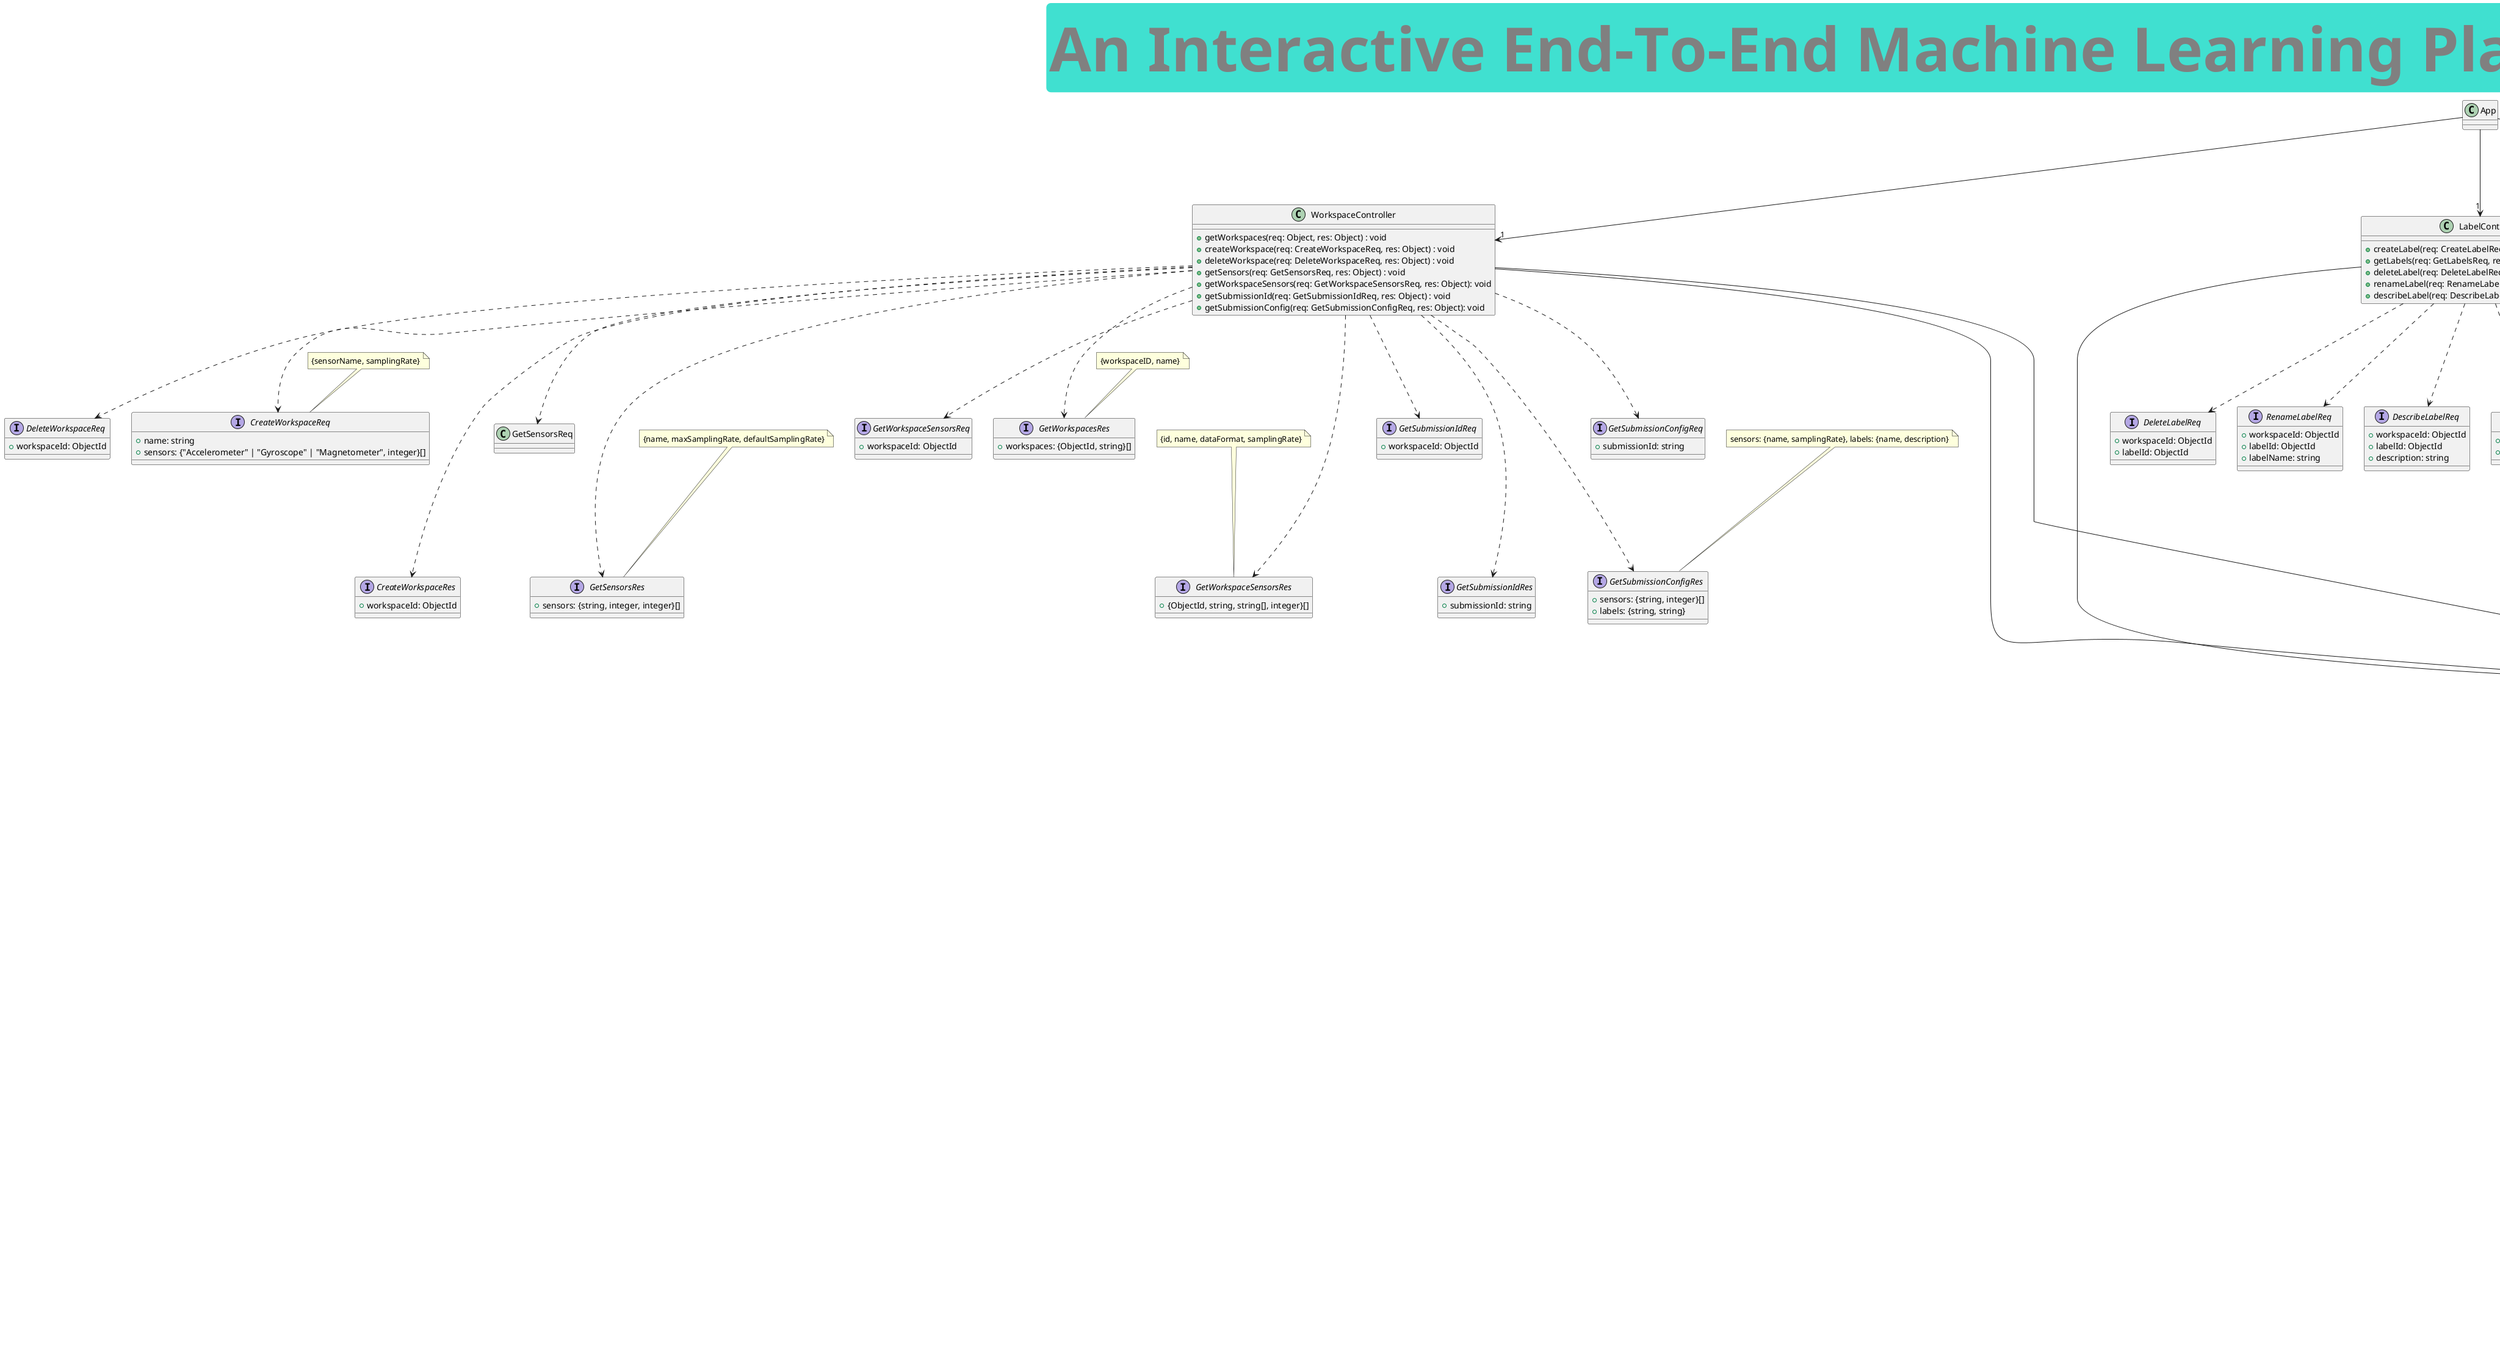 @startuml Workspace Management Class Diagram

skinparam titleFontSize 100
skinparam titleFontColor grey
skinparam titleBorderRoundCorner 15
skinparam titleBorderThickness 2
skinparam titleBackgroundColor Turquoise

title An Interactive End-To-End Machine Learning Platform

class App{

}

App ---> "1" WorkspaceController
App ---> "1" LabelController
App ---> "1" SampleController

' ----------- LabelController ----------------

interface CreateLabelReq {
    +workspaceId: ObjectId
    +labelName: string
}

interface GetLabelsReq {
    +workspaceId: ObjectId
}

interface GetLabelsRes {
    +labels: Label[]
}

GetLabelsReq -[hidden]-> GetLabelsRes

interface DeleteLabelReq {
    +workspaceId: ObjectId
    +labelId: ObjectId
}

interface RenameLabelReq {
    +workspaceId: ObjectId
    +labelId: ObjectId
    +labelName: string
}

interface DescribeLabelReq {
    +workspaceId: ObjectId
    +labelId: ObjectId
    +description: string
}

class LabelController {
    +createLabel(req: CreateLabelReq, res: Object) : void
    +getLabels(req: GetLabelsReq, res: Object) : void
    +deleteLabel(req: DeleteLabelReq, res: Object) : void
    +renameLabel(req: RenameLabelReq, res: Object) : void
    +describeLabel(req: DescribeLabelReq, res: Object) : void
}

LabelController -----> "1" WorkspaceModel
LabelController -----> "1" SampleModel

LabelController ...> CreateLabelReq

LabelController ...> GetLabelsReq
LabelController ...> GetLabelsRes

LabelController ...> DeleteLabelReq

LabelController ...> RenameLabelReq

LabelController ...> DescribeLabelReq

' ------------- WorkspaceController ----------

interface GetWorkspacesRes {
    +workspaces: {ObjectId, string}[]
}
note top: {workspaceID, name}

interface CreateWorkspaceReq {
    +name: string
    +sensors: {"Accelerometer" | "Gyroscope" | "Magnetometer", integer}[]
}
note top: {sensorName, samplingRate}

interface CreateWorkspaceRes {
    +workspaceId: ObjectId
}

CreateWorkspaceReq -[hidden]-> CreateWorkspaceRes

interface DeleteWorkspaceReq {
    +workspaceId: ObjectId
}

interface GetSensorsRes {
    +sensors: {string, integer, integer}[]
}
note top : {name, maxSamplingRate, defaultSamplingRate}

GetSensorsReq -[hidden]-> GetSensorsRes

interface GetWorkspaceSensorsReq {
    +workspaceId: ObjectId
}

interface GetWorkspaceSensorsRes {
    +{ObjectId, string, string[], integer}[]
}
note top : {id, name, dataFormat, samplingRate}

GetWorkspaceSensorsReq -[hidden]-> GetWorkspaceSensorsRes

interface GetSubmissionIdReq {
    +workspaceId: ObjectId
}

interface GetSubmissionIdRes {
    +submissionId: string
}

GetSubmissionIdReq -[hidden]-> GetSubmissionIdRes

interface GetSubmissionConfigReq {
    +submissionId: string
}

interface GetSubmissionConfigRes {
    +sensors: {string, integer}[]
    +labels: {string, string}
}
note top: sensors: {name, samplingRate}, labels: {name, description}

GetSubmissionConfigReq -[hidden]-> GetSubmissionConfigRes

class WorkspaceController {
    +getWorkspaces(req: Object, res: Object) : void
    +createWorkspace(req: CreateWorkspaceReq, res: Object) : void
    +deleteWorkspace(req: DeleteWorkspaceReq, res: Object) : void
    +getSensors(req: GetSensorsReq, res: Object) : void
    +getWorkspaceSensors(req: GetWorkspaceSensorsReq, res: Object): void
    +getSubmissionId(req: GetSubmissionIdReq, res: Object) : void
    +getSubmissionConfig(req: GetSubmissionConfigReq, res: Object): void
}

WorkspaceController ...> GetWorkspacesRes
WorkspaceController ...> CreateWorkspaceReq
WorkspaceController ...> CreateWorkspaceRes
WorkspaceController ...> DeleteWorkspaceReq
WorkspaceController ...> GetSensorsReq
WorkspaceController ...> GetSensorsRes
WorkspaceController ...> GetWorkspaceSensorsReq
WorkspaceController ...> GetWorkspaceSensorsRes
WorkspaceController ...> GetSubmissionIdReq
WorkspaceController ...> GetSubmissionIdRes
WorkspaceController ...> GetSubmissionConfigReq
WorkspaceController ...> GetSubmissionConfigRes

WorkspaceController -----> "1" WorkspaceModel
WorkspaceController -----> "1" SampleModel

'------------------ Sensor/Sample -----------------------

enum SensorType {
    ACCELEROMETER(50, 25, {x, y, z}),
    GYROSCOPE(100, 70, {x, y, z}),
    MAGNETOMETER(250, 250, {x, y, z});

    +maxSamplingRate: number
    +defaultSamplingRate: number
    +dataFormat: string[]
}

' Schema
class Sensor {
    +id: ObjectId
    +samplingRate: number
}

Sensor ---> "1" SensorType :type

class DataPoint {
    +value: number[]
    +timestamp: UnixTimestamp
    +id: ObjectId
}

class SensorDataPoints {
    +id: ObjectId
    +sensor_id: ObjectId
}

SensorDataPoints "1" *--- "*" DataPoint : dataPoints

' Schema
class TimeFrame {
    +start: UnixTimestamp
    +end: UnixTimestamp
}

' Schema
class Sample {
    +id: ObjectId
    -start: UnixTimestamp
    -end: UnixTimestamp
    +setTimeFrames(timeframes: TimeFrame[])
}

' aggregation or relation?
Sample "1" o--- "*" TimeFrame : timeframes

Sample "*" --- "1" Label
Sample "1" *--- "*" SensorDataPoints : allSensorDataPoints

' mongoose.Model<Sample>
class SampleModel {
    +find(id: ObjectId) : Sample
}

SampleModel "1" *--- "*" Sample : samples

' Schema
class Label {
    +id: ObjectId
    +name: string
    +description?: string
}

' Schema
class Workspace {
    +id: ObjectId
    +name: string
    +user: string
    +submissionIds: string[]
}

Workspace *--- "*" Label
Workspace *--- "*" Sensor
Workspace o--- "*" Sample

' mongoose.Model<Workspace>
class WorkspaceModel {
    +find(id: ObjectId) : Workspace
}

WorkspaceModel "1" *--- "*" Workspace : workspaces

' --------------- SampleController -------------------

interface SubmitSampleReq {
    +samples: Sample[]
    +submissionId: string
}

SubmitSampleReq -[hidden]-> SubmitSampleRes

interface GetSamplesReq {
    +workspaceId: ObjectId
    +onlyIds: boolean
}

interface GetSamplesRes {
    +samples: Sample[]
}

GetSamplesReq -[hidden]-> GetSamplesRes

interface RelabelSampleReq {
    +workspaceId: ObjectId
    +sampleId: ObjectId
    +labelId: LabelId
}

interface DeleteSampleReq {
    +workspaceId: ObjectId
    +sampleId: ObjectId
}

interface SetTimeFramesReq {
    +workspaceId: ObjectId
    +sampleId: ObjectId
    +timeframes: TimeFrame[]
}

SetTimeFramesReq ...> TimeFrame

interface GetSampleDataPointsReq {
    +workspaceId: ObjectId
    +sampleId: ObjectId
}

interface GetSampleDataPointsRes {
    +sample: Sample
}

GetSampleDataPointsReq -[hidden]-> GetSampleDataPointsRes

class SampleController {
    +submitSample(req: SubmitSampleReq, res: Object) : void
    +getSamples(req: GetSamplesReq, res: Object) : void
    +getSampleDataPoints(req: GetSampleDataPointsReq, res: Object) : void
    +relabelSample(req: RelabelSampleReq, res: Object) : void
    +deleteSample(req: DeleteSampleReq, res: Object) : void
    +setTimeFrames(req: SetTimeFramesReq, res: Object) : void
}

    SampleController ...> SubmitSampleReq
    SampleController ...> GetSamplesReq
    SampleController ...> GetSamplesRes
    SampleController ...> RelabelSampleReq
    SampleController ...> DeleteSampleReq
    SampleController ...> SetTimeFramesReq
    SampleController ...> GetSampleDataPointsReq
    SampleController ...> GetSampleDataPointsRes

    SampleController -----> SampleModel
    SampleController -----> WorkspaceModel

    @enduml